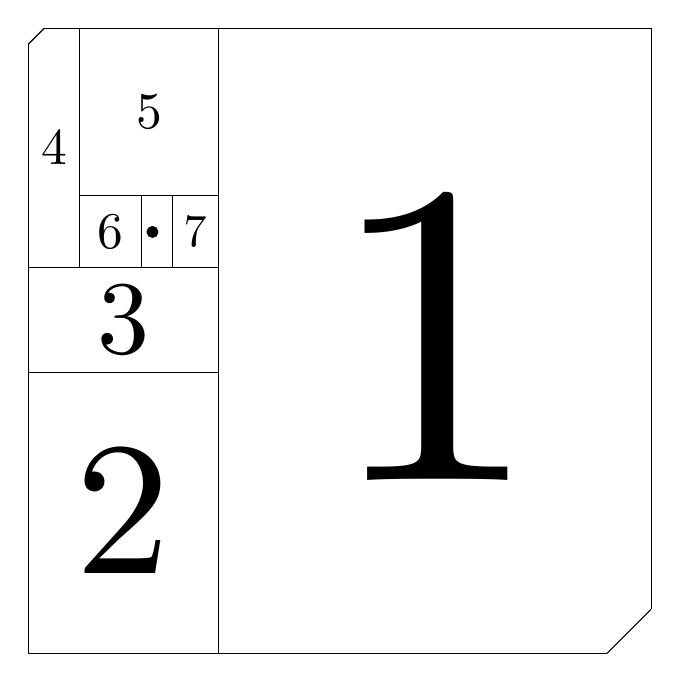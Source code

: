 \begin{tikzpicture}
    \draw (-3.938,-3.974) -- (3.412,-3.974);
    \draw (3.412,-3.974) -- (3.972,-3.414);
    \draw (3.972,-3.414) -- (3.972,3.966);
    \draw (3.972,3.966) -- (-3.734,3.966);
    \draw (-3.734,3.966) -- (-3.938,3.762);
    \draw (-3.938,3.762) -- (-3.938,-3.974);
    \node[anchor=center] at (1.224, -0.004) {
        \resizebox{2.748cm}{!}{1}
    };
    \draw (-1.525,-3.974) -- (-1.525,3.966);
    \node[anchor=center] at (-2.732, -2.187) {
        \resizebox{1.207cm}{!}{2}
    };
    \draw (-3.938,-0.401) -- (-1.525,-0.401);
    \node[anchor=center] at (-2.732, 0.26) {
        \resizebox{0.662cm}{!}{3}
    };
    \draw (-3.938,0.922) -- (-1.525,0.922);
    \node[anchor=center] at (-3.611, 2.444) {
        \resizebox{0.327cm}{!}{4}
    };
    \draw (-3.284,0.922) -- (-3.284,3.966);
    \node[anchor=center] at (-2.404, 2.901) {
        \resizebox{0.327cm}{!}{5}
    };
    \draw (-1.525,1.836) -- (-3.284,1.836);
    \node[anchor=center] at (-2.892, 1.379) {
        \resizebox{0.327cm}{!}{6}
    };
    \draw (-2.499,0.922) -- (-2.499,1.836);
    \node[anchor=center] at (-1.817, 1.379) {
        \resizebox{0.292cm}{!}{7}
    };
    \draw (-2.109,0.922) -- (-2.109,1.836);
    \filldraw (-2.36,1.379) circle (0.069cm);
\end{tikzpicture}
